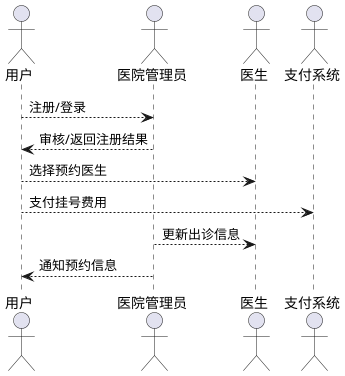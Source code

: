 @startuml
actor 用户
actor 医院管理员
actor 医生
actor 支付系统

用户 --> 医院管理员: 注册/登录
医院管理员 --> 用户: 审核/返回注册结果
用户 --> 医生: 选择预约医生
用户 --> 支付系统: 支付挂号费用
医院管理员 --> 医生: 更新出诊信息
医院管理员 --> 用户: 通知预约信息
@enduml
